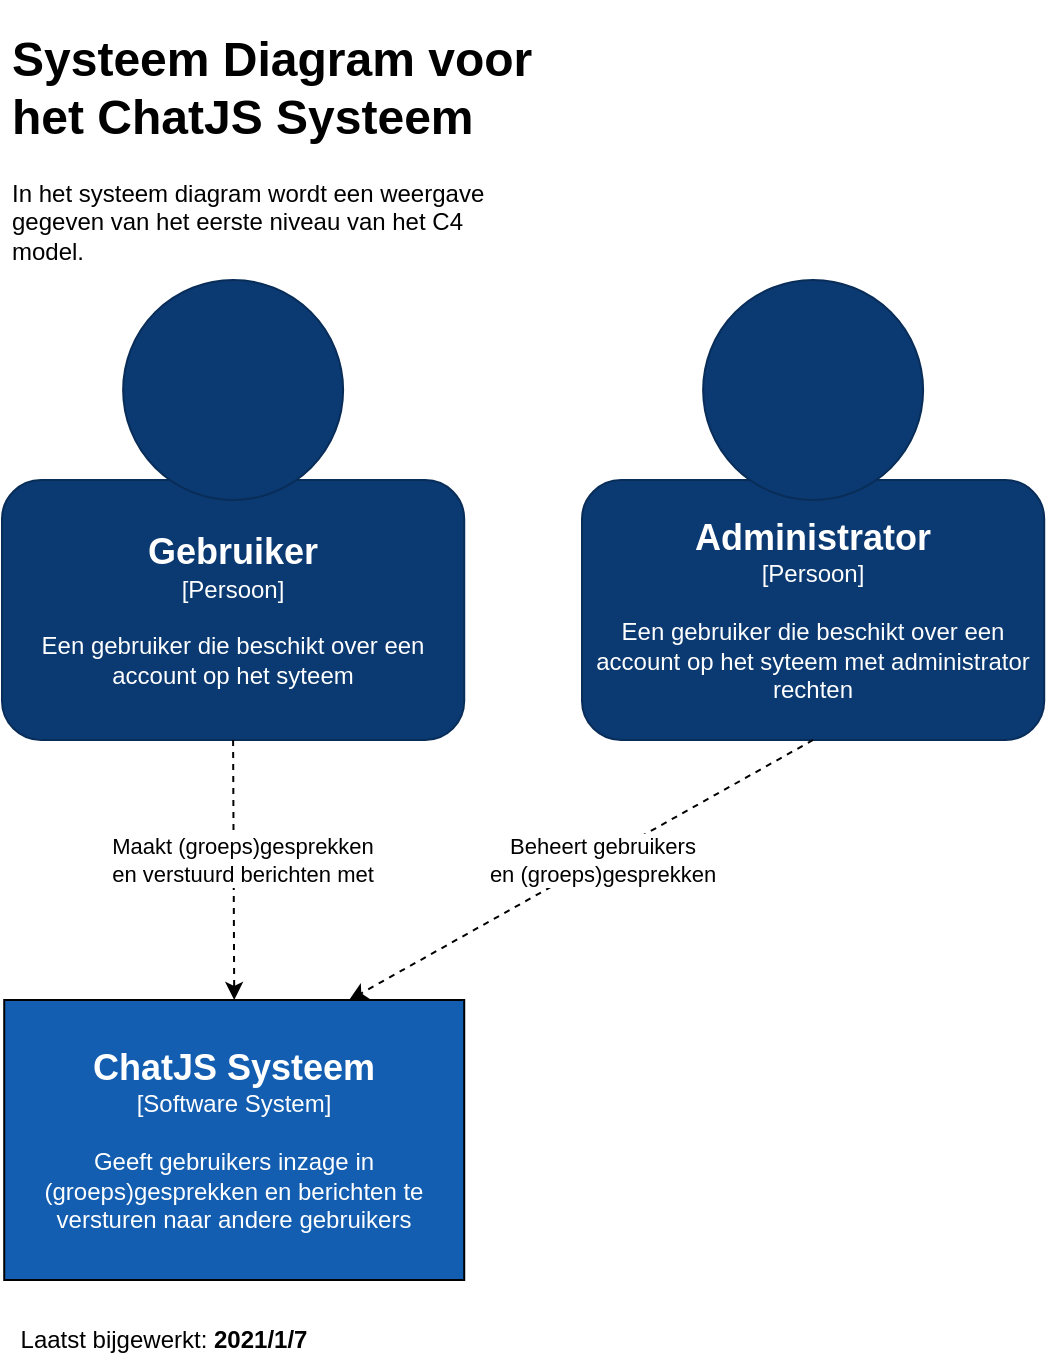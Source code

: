 <mxfile version="14.2.3" type="device"><diagram id="0EQq3_DD40xVcdJ1NqnB" name="Page-1"><mxGraphModel dx="2031" dy="1130" grid="1" gridSize="10" guides="1" tooltips="1" connect="1" arrows="1" fold="1" page="1" pageScale="1" pageWidth="850" pageHeight="1100" math="0" shadow="0"><root><mxCell id="0"/><mxCell id="1" parent="0"/><mxCell id="LmKhRdi0EVMMB8hKt66K-4" value="&lt;div&gt;&lt;font size=&quot;1&quot;&gt;&lt;b&gt;&lt;font style=&quot;font-size: 18px&quot; color=&quot;#FFFFFF&quot;&gt;Gebruiker&lt;br&gt;&lt;/font&gt;&lt;/b&gt;&lt;/font&gt;&lt;/div&gt;&lt;div&gt;&lt;font color=&quot;#FFFFFF&quot;&gt;[Persoon]&lt;br&gt;&lt;/font&gt;&lt;/div&gt;&lt;div&gt;&lt;font color=&quot;#FFFFFF&quot;&gt;&lt;br&gt;&lt;/font&gt;&lt;/div&gt;&lt;div&gt;&lt;font color=&quot;#FFFFFF&quot;&gt;Een gebruiker die beschikt over een account op het syteem&lt;br&gt;&lt;/font&gt;&lt;/div&gt;" style="rounded=1;whiteSpace=wrap;html=1;fillColor=#0B3A72;strokeColor=#092D59;" parent="1" vertex="1"><mxGeometry x="30" y="240" width="231.11" height="130" as="geometry"/></mxCell><mxCell id="LmKhRdi0EVMMB8hKt66K-5" value="" style="ellipse;whiteSpace=wrap;html=1;aspect=fixed;fillColor=#0B3A72;strokeColor=#092D59;" parent="1" vertex="1"><mxGeometry x="90.56" y="140" width="110" height="110" as="geometry"/></mxCell><mxCell id="LmKhRdi0EVMMB8hKt66K-8" value="&lt;div&gt;&lt;font size=&quot;1&quot;&gt;&lt;b&gt;&lt;font style=&quot;font-size: 18px&quot; color=&quot;#FFFFFF&quot;&gt;ChatJS Systeem&lt;br&gt;&lt;/font&gt;&lt;/b&gt;&lt;/font&gt;&lt;/div&gt;&lt;div&gt;&lt;font color=&quot;#FFFFFF&quot;&gt;[Software System]&lt;br&gt;&lt;/font&gt;&lt;/div&gt;&lt;div&gt;&lt;font color=&quot;#FFFFFF&quot;&gt;&lt;br&gt;&lt;/font&gt;&lt;/div&gt;&lt;div&gt;&lt;font color=&quot;#FFFFFF&quot;&gt;Geeft gebruikers inzage in (groeps)gesprekken en berichten te versturen naar andere gebruikers&lt;br&gt;&lt;/font&gt;&lt;/div&gt;" style="rounded=0;whiteSpace=wrap;html=1;fillColor=#135EB1;" parent="1" vertex="1"><mxGeometry x="31.11" y="500" width="230" height="140" as="geometry"/></mxCell><mxCell id="LmKhRdi0EVMMB8hKt66K-12" value="" style="endArrow=classic;html=1;dashed=1;entryX=0.5;entryY=0;entryDx=0;entryDy=0;exitX=0.5;exitY=1;exitDx=0;exitDy=0;" parent="1" source="LmKhRdi0EVMMB8hKt66K-4" target="LmKhRdi0EVMMB8hKt66K-8" edge="1"><mxGeometry width="50" height="50" relative="1" as="geometry"><mxPoint x="300" y="470" as="sourcePoint"/><mxPoint x="350" y="420" as="targetPoint"/></mxGeometry></mxCell><mxCell id="LmKhRdi0EVMMB8hKt66K-14" value="&lt;div&gt;Maakt (groeps)gesprekken &lt;br&gt;&lt;/div&gt;&lt;div&gt;en verstuurd berichten met&lt;br&gt;&lt;/div&gt;" style="edgeLabel;html=1;align=center;verticalAlign=middle;resizable=0;points=[];" parent="1" vertex="1" connectable="0"><mxGeometry x="149.996" y="429.997" as="geometry"/></mxCell><mxCell id="KuRCUdcDtAR2WhRtVYo3-1" value="&lt;h1&gt;Systeem Diagram voor het ChatJS Systeem&lt;br&gt;&lt;/h1&gt;&lt;p&gt;In het systeem diagram wordt een weergave gegeven van het eerste niveau van het C4 model.&lt;/p&gt;" style="text;html=1;strokeColor=none;fillColor=none;spacing=5;spacingTop=-20;whiteSpace=wrap;overflow=hidden;rounded=0;" parent="1" vertex="1"><mxGeometry x="30" y="10" width="270" height="120" as="geometry"/></mxCell><mxCell id="KuRCUdcDtAR2WhRtVYo3-2" value="Laatst bijgewerkt: &lt;b&gt;2021/1/7&lt;/b&gt;" style="text;html=1;strokeColor=none;fillColor=none;align=center;verticalAlign=middle;whiteSpace=wrap;rounded=0;" parent="1" vertex="1"><mxGeometry x="31.11" y="660" width="160" height="20" as="geometry"/></mxCell><mxCell id="DpOnrWNT7ugL9Cws9X11-2" value="&lt;div&gt;&lt;font size=&quot;1&quot;&gt;&lt;b&gt;&lt;font style=&quot;font-size: 18px&quot; color=&quot;#FFFFFF&quot;&gt;Administrator&lt;br&gt;&lt;/font&gt;&lt;/b&gt;&lt;/font&gt;&lt;/div&gt;&lt;div&gt;&lt;font color=&quot;#FFFFFF&quot;&gt;[Persoon]&lt;br&gt;&lt;/font&gt;&lt;/div&gt;&lt;div&gt;&lt;font color=&quot;#FFFFFF&quot;&gt;&lt;br&gt;&lt;/font&gt;&lt;/div&gt;&lt;div&gt;&lt;font color=&quot;#FFFFFF&quot;&gt;Een gebruiker die beschikt over een account op het syteem met administrator rechten&lt;/font&gt;&lt;/div&gt;" style="rounded=1;whiteSpace=wrap;html=1;fillColor=#0B3A72;strokeColor=#092D59;" parent="1" vertex="1"><mxGeometry x="320" y="240" width="231.11" height="130" as="geometry"/></mxCell><mxCell id="DpOnrWNT7ugL9Cws9X11-3" value="" style="ellipse;whiteSpace=wrap;html=1;aspect=fixed;fillColor=#0B3A72;strokeColor=#092D59;" parent="1" vertex="1"><mxGeometry x="380.56" y="140" width="110" height="110" as="geometry"/></mxCell><mxCell id="DpOnrWNT7ugL9Cws9X11-4" value="" style="endArrow=classic;html=1;dashed=1;entryX=0.75;entryY=0;entryDx=0;entryDy=0;exitX=0.5;exitY=1;exitDx=0;exitDy=0;" parent="1" source="DpOnrWNT7ugL9Cws9X11-2" target="LmKhRdi0EVMMB8hKt66K-8" edge="1"><mxGeometry width="50" height="50" relative="1" as="geometry"><mxPoint x="145.555" y="370" as="sourcePoint"/><mxPoint x="146.11" y="500" as="targetPoint"/></mxGeometry></mxCell><mxCell id="DpOnrWNT7ugL9Cws9X11-5" value="&lt;div&gt;Beheert gebruikers &lt;br&gt;&lt;/div&gt;&lt;div&gt;en (groeps)gesprekken&lt;/div&gt;" style="edgeLabel;html=1;align=center;verticalAlign=middle;resizable=0;points=[];" parent="DpOnrWNT7ugL9Cws9X11-4" vertex="1" connectable="0"><mxGeometry x="-0.185" y="-2" relative="1" as="geometry"><mxPoint x="-10.37" y="8.94" as="offset"/></mxGeometry></mxCell></root></mxGraphModel></diagram></mxfile>